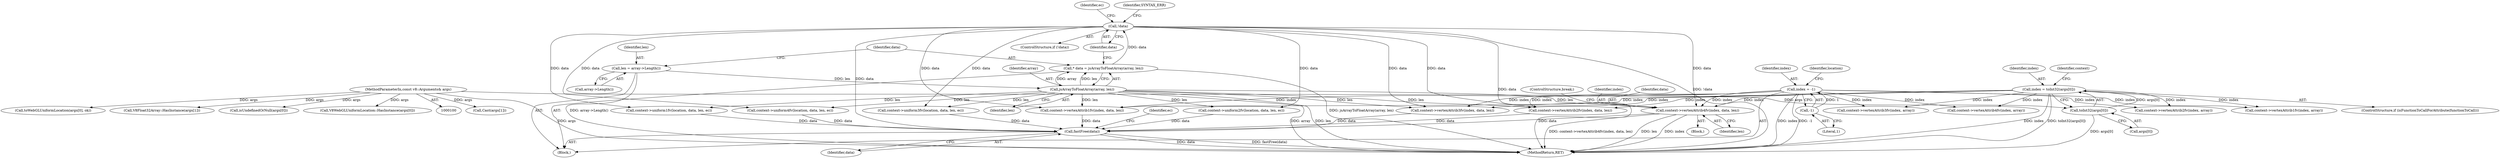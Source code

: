 digraph "0_Chrome_e9372a1bfd3588a80fcf49aa07321f0971dd6091_64@pointer" {
"1000328" [label="(Call,context->vertexAttrib4fv(index, data, len))"];
"1000126" [label="(Call,index = toInt32(args[0]))"];
"1000128" [label="(Call,toInt32(args[0]))"];
"1000101" [label="(MethodParameterIn,const v8::Arguments& args)"];
"1000115" [label="(Call,index = -1)"];
"1000117" [label="(Call,-1)"];
"1000266" [label="(Call,!data)"];
"1000260" [label="(Call,* data = jsArrayToFloatArray(array, len))"];
"1000262" [label="(Call,jsArrayToFloatArray(array, len))"];
"1000256" [label="(Call,len = array->Length())"];
"1000336" [label="(Call,fastFree(data))"];
"1000218" [label="(Call,context->vertexAttrib2fv(index, array))"];
"1000322" [label="(Call,context->vertexAttrib3fv(index, data, len))"];
"1000118" [label="(Literal,1)"];
"1000267" [label="(Identifier,data)"];
"1000213" [label="(Call,context->vertexAttrib1fv(index, array))"];
"1000129" [label="(Call,args[0])"];
"1000264" [label="(Identifier,len)"];
"1000336" [label="(Call,fastFree(data))"];
"1000251" [label="(Call,Cast(args[1]))"];
"1000310" [label="(Call,context->vertexAttrib1fv(index, data, len))"];
"1000163" [label="(Identifier,context)"];
"1000265" [label="(ControlStructure,if (!data))"];
"1000282" [label="(Call,context->uniform1fv(location, data, len, ec))"];
"1000339" [label="(Identifier,ec)"];
"1000345" [label="(MethodReturn,RET)"];
"1000266" [label="(Call,!data)"];
"1000258" [label="(Call,array->Length())"];
"1000328" [label="(Call,context->vertexAttrib4fv(index, data, len))"];
"1000156" [label="(Call,toWebGLUniformLocation(args[0], ok))"];
"1000262" [label="(Call,jsArrayToFloatArray(array, len))"];
"1000167" [label="(Call,V8Float32Array::HasInstance(args[1]))"];
"1000263" [label="(Identifier,array)"];
"1000103" [label="(Block,)"];
"1000256" [label="(Call,len = array->Length())"];
"1000115" [label="(Call,index = -1)"];
"1000276" [label="(Identifier,ec)"];
"1000296" [label="(Call,context->uniform3fv(location, data, len, ec))"];
"1000289" [label="(Call,context->uniform2fv(location, data, len, ec))"];
"1000270" [label="(Identifier,SYNTAX_ERR)"];
"1000303" [label="(Call,context->uniform4fv(location, data, len, ec))"];
"1000126" [label="(Call,index = toInt32(args[0]))"];
"1000260" [label="(Call,* data = jsArrayToFloatArray(array, len))"];
"1000280" [label="(Block,)"];
"1000117" [label="(Call,-1)"];
"1000141" [label="(Call,isUndefinedOrNull(args[0]))"];
"1000123" [label="(ControlStructure,if (isFunctionToCallForAttribute(functionToCall)))"];
"1000128" [label="(Call,toInt32(args[0]))"];
"1000116" [label="(Identifier,index)"];
"1000228" [label="(Call,context->vertexAttrib4fv(index, array))"];
"1000332" [label="(ControlStructure,break;)"];
"1000223" [label="(Call,context->vertexAttrib3fv(index, array))"];
"1000329" [label="(Identifier,index)"];
"1000330" [label="(Identifier,data)"];
"1000331" [label="(Identifier,len)"];
"1000127" [label="(Identifier,index)"];
"1000261" [label="(Identifier,data)"];
"1000257" [label="(Identifier,len)"];
"1000121" [label="(Identifier,location)"];
"1000146" [label="(Call,V8WebGLUniformLocation::HasInstance(args[0]))"];
"1000101" [label="(MethodParameterIn,const v8::Arguments& args)"];
"1000337" [label="(Identifier,data)"];
"1000316" [label="(Call,context->vertexAttrib2fv(index, data, len))"];
"1000328" -> "1000280"  [label="AST: "];
"1000328" -> "1000331"  [label="CFG: "];
"1000329" -> "1000328"  [label="AST: "];
"1000330" -> "1000328"  [label="AST: "];
"1000331" -> "1000328"  [label="AST: "];
"1000332" -> "1000328"  [label="CFG: "];
"1000328" -> "1000345"  [label="DDG: context->vertexAttrib4fv(index, data, len)"];
"1000328" -> "1000345"  [label="DDG: len"];
"1000328" -> "1000345"  [label="DDG: index"];
"1000126" -> "1000328"  [label="DDG: index"];
"1000115" -> "1000328"  [label="DDG: index"];
"1000266" -> "1000328"  [label="DDG: data"];
"1000262" -> "1000328"  [label="DDG: len"];
"1000328" -> "1000336"  [label="DDG: data"];
"1000126" -> "1000123"  [label="AST: "];
"1000126" -> "1000128"  [label="CFG: "];
"1000127" -> "1000126"  [label="AST: "];
"1000128" -> "1000126"  [label="AST: "];
"1000163" -> "1000126"  [label="CFG: "];
"1000126" -> "1000345"  [label="DDG: index"];
"1000126" -> "1000345"  [label="DDG: toInt32(args[0])"];
"1000128" -> "1000126"  [label="DDG: args[0]"];
"1000126" -> "1000213"  [label="DDG: index"];
"1000126" -> "1000218"  [label="DDG: index"];
"1000126" -> "1000223"  [label="DDG: index"];
"1000126" -> "1000228"  [label="DDG: index"];
"1000126" -> "1000310"  [label="DDG: index"];
"1000126" -> "1000316"  [label="DDG: index"];
"1000126" -> "1000322"  [label="DDG: index"];
"1000128" -> "1000129"  [label="CFG: "];
"1000129" -> "1000128"  [label="AST: "];
"1000128" -> "1000345"  [label="DDG: args[0]"];
"1000101" -> "1000128"  [label="DDG: args"];
"1000101" -> "1000100"  [label="AST: "];
"1000101" -> "1000345"  [label="DDG: args"];
"1000101" -> "1000141"  [label="DDG: args"];
"1000101" -> "1000146"  [label="DDG: args"];
"1000101" -> "1000156"  [label="DDG: args"];
"1000101" -> "1000167"  [label="DDG: args"];
"1000101" -> "1000251"  [label="DDG: args"];
"1000115" -> "1000103"  [label="AST: "];
"1000115" -> "1000117"  [label="CFG: "];
"1000116" -> "1000115"  [label="AST: "];
"1000117" -> "1000115"  [label="AST: "];
"1000121" -> "1000115"  [label="CFG: "];
"1000115" -> "1000345"  [label="DDG: -1"];
"1000115" -> "1000345"  [label="DDG: index"];
"1000117" -> "1000115"  [label="DDG: 1"];
"1000115" -> "1000213"  [label="DDG: index"];
"1000115" -> "1000218"  [label="DDG: index"];
"1000115" -> "1000223"  [label="DDG: index"];
"1000115" -> "1000228"  [label="DDG: index"];
"1000115" -> "1000310"  [label="DDG: index"];
"1000115" -> "1000316"  [label="DDG: index"];
"1000115" -> "1000322"  [label="DDG: index"];
"1000117" -> "1000118"  [label="CFG: "];
"1000118" -> "1000117"  [label="AST: "];
"1000266" -> "1000265"  [label="AST: "];
"1000266" -> "1000267"  [label="CFG: "];
"1000267" -> "1000266"  [label="AST: "];
"1000270" -> "1000266"  [label="CFG: "];
"1000276" -> "1000266"  [label="CFG: "];
"1000266" -> "1000345"  [label="DDG: data"];
"1000266" -> "1000345"  [label="DDG: !data"];
"1000260" -> "1000266"  [label="DDG: data"];
"1000266" -> "1000282"  [label="DDG: data"];
"1000266" -> "1000289"  [label="DDG: data"];
"1000266" -> "1000296"  [label="DDG: data"];
"1000266" -> "1000303"  [label="DDG: data"];
"1000266" -> "1000310"  [label="DDG: data"];
"1000266" -> "1000316"  [label="DDG: data"];
"1000266" -> "1000322"  [label="DDG: data"];
"1000266" -> "1000336"  [label="DDG: data"];
"1000260" -> "1000103"  [label="AST: "];
"1000260" -> "1000262"  [label="CFG: "];
"1000261" -> "1000260"  [label="AST: "];
"1000262" -> "1000260"  [label="AST: "];
"1000267" -> "1000260"  [label="CFG: "];
"1000260" -> "1000345"  [label="DDG: jsArrayToFloatArray(array, len)"];
"1000262" -> "1000260"  [label="DDG: array"];
"1000262" -> "1000260"  [label="DDG: len"];
"1000262" -> "1000264"  [label="CFG: "];
"1000263" -> "1000262"  [label="AST: "];
"1000264" -> "1000262"  [label="AST: "];
"1000262" -> "1000345"  [label="DDG: array"];
"1000262" -> "1000345"  [label="DDG: len"];
"1000256" -> "1000262"  [label="DDG: len"];
"1000262" -> "1000282"  [label="DDG: len"];
"1000262" -> "1000289"  [label="DDG: len"];
"1000262" -> "1000296"  [label="DDG: len"];
"1000262" -> "1000303"  [label="DDG: len"];
"1000262" -> "1000310"  [label="DDG: len"];
"1000262" -> "1000316"  [label="DDG: len"];
"1000262" -> "1000322"  [label="DDG: len"];
"1000256" -> "1000103"  [label="AST: "];
"1000256" -> "1000258"  [label="CFG: "];
"1000257" -> "1000256"  [label="AST: "];
"1000258" -> "1000256"  [label="AST: "];
"1000261" -> "1000256"  [label="CFG: "];
"1000256" -> "1000345"  [label="DDG: array->Length()"];
"1000336" -> "1000103"  [label="AST: "];
"1000336" -> "1000337"  [label="CFG: "];
"1000337" -> "1000336"  [label="AST: "];
"1000339" -> "1000336"  [label="CFG: "];
"1000336" -> "1000345"  [label="DDG: fastFree(data)"];
"1000336" -> "1000345"  [label="DDG: data"];
"1000310" -> "1000336"  [label="DDG: data"];
"1000282" -> "1000336"  [label="DDG: data"];
"1000316" -> "1000336"  [label="DDG: data"];
"1000303" -> "1000336"  [label="DDG: data"];
"1000322" -> "1000336"  [label="DDG: data"];
"1000296" -> "1000336"  [label="DDG: data"];
"1000289" -> "1000336"  [label="DDG: data"];
}
